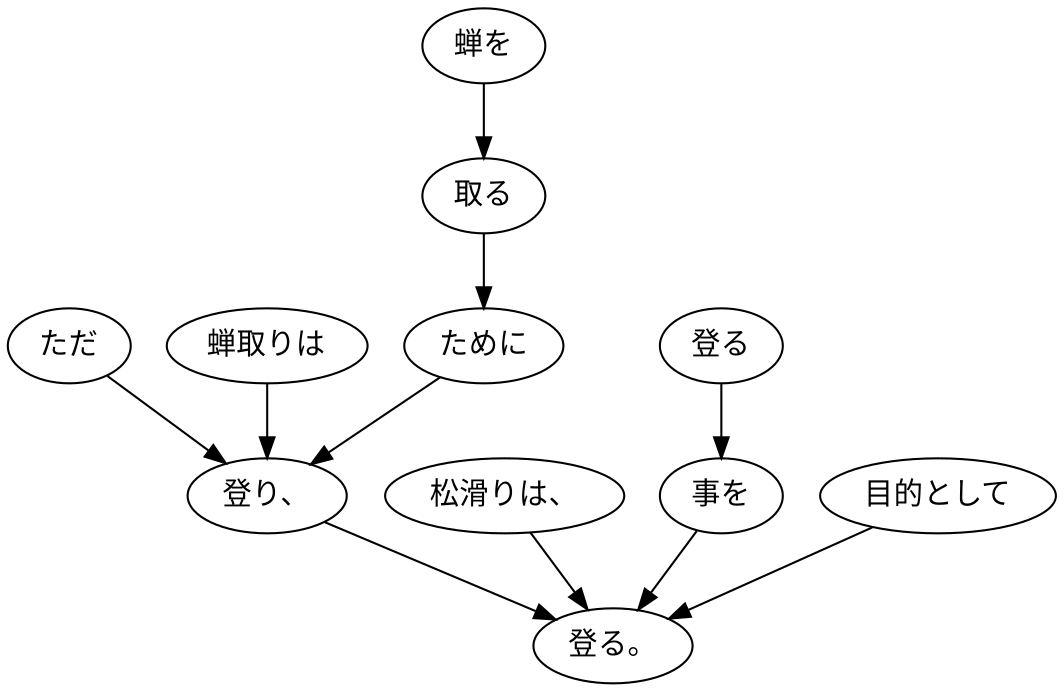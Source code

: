 digraph graph4075 {
	node0 [label="ただ"];
	node1 [label="蝉取りは"];
	node2 [label="蝉を"];
	node3 [label="取る"];
	node4 [label="ために"];
	node5 [label="登り、"];
	node6 [label="松滑りは、"];
	node7 [label="登る"];
	node8 [label="事を"];
	node9 [label="目的として"];
	node10 [label="登る。"];
	node0 -> node5;
	node1 -> node5;
	node2 -> node3;
	node3 -> node4;
	node4 -> node5;
	node5 -> node10;
	node6 -> node10;
	node7 -> node8;
	node8 -> node10;
	node9 -> node10;
}
